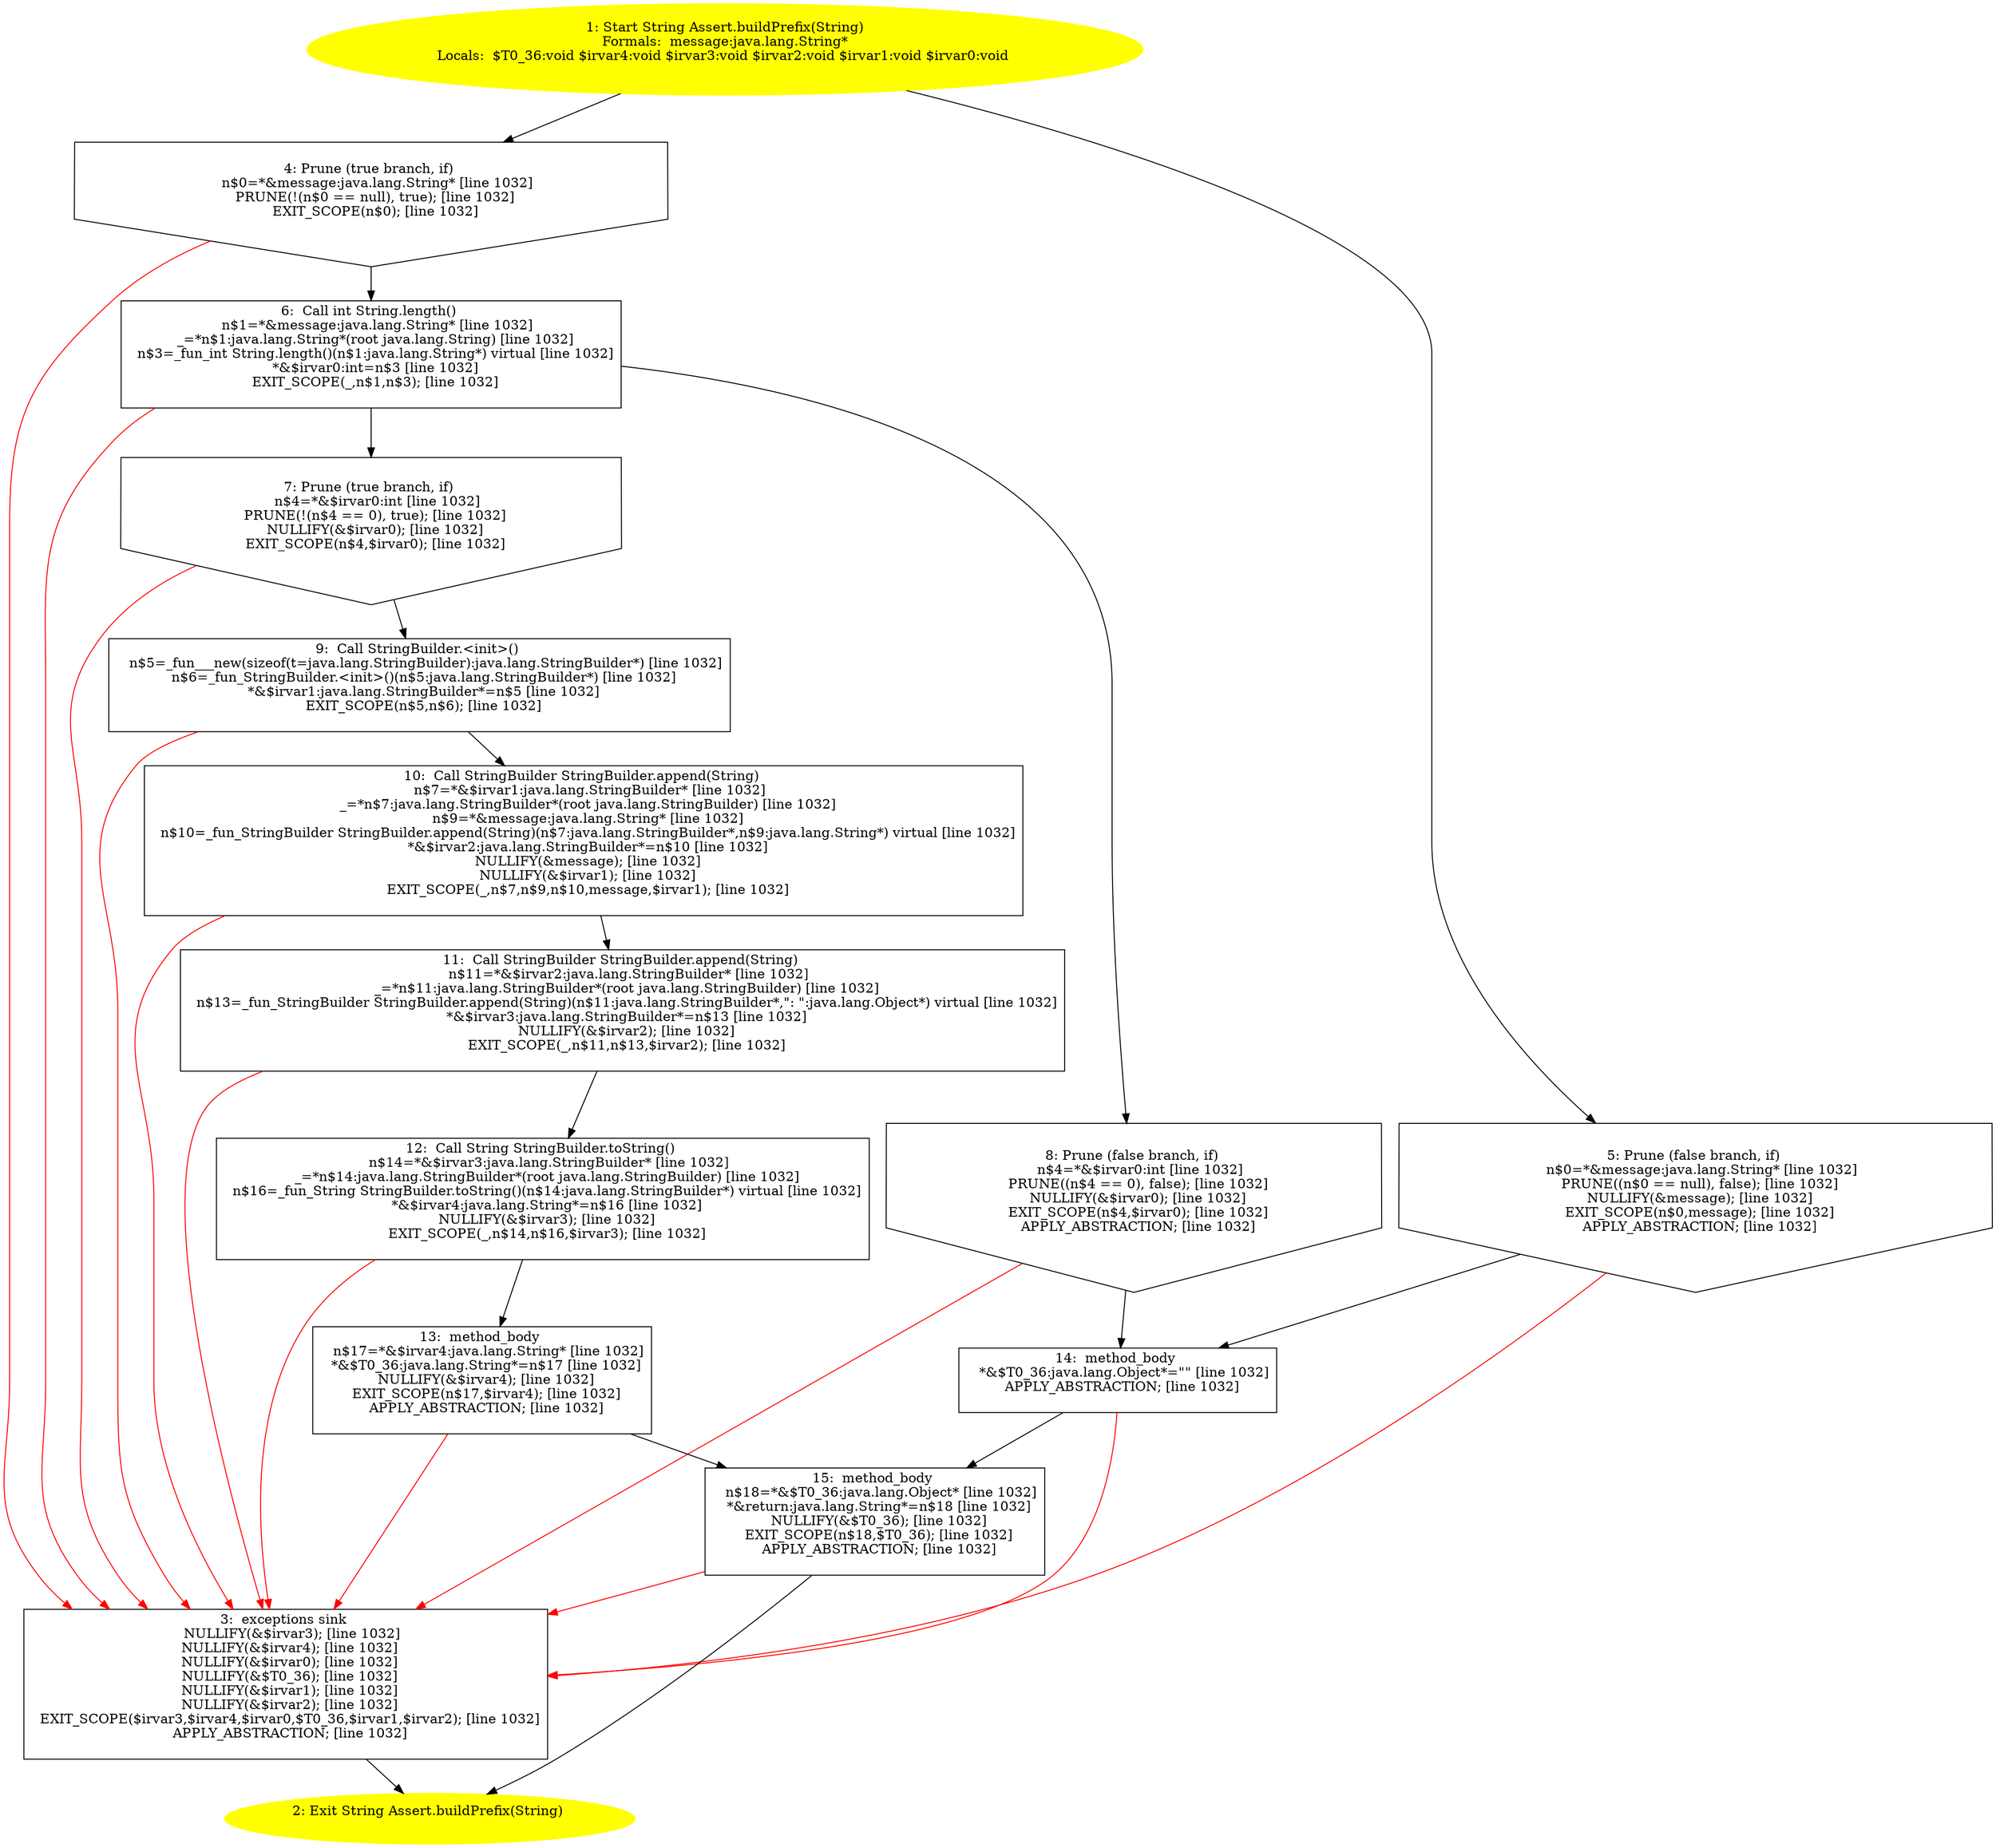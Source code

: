 /* @generated */
digraph cfg {
"org.junit.Assert.buildPrefix(java.lang.String):java.lang.String.a963d7a19318e0d64d042d9b35ba4377_1" [label="1: Start String Assert.buildPrefix(String)\nFormals:  message:java.lang.String*\nLocals:  $T0_36:void $irvar4:void $irvar3:void $irvar2:void $irvar1:void $irvar0:void \n  " color=yellow style=filled]
	

	 "org.junit.Assert.buildPrefix(java.lang.String):java.lang.String.a963d7a19318e0d64d042d9b35ba4377_1" -> "org.junit.Assert.buildPrefix(java.lang.String):java.lang.String.a963d7a19318e0d64d042d9b35ba4377_4" ;
	 "org.junit.Assert.buildPrefix(java.lang.String):java.lang.String.a963d7a19318e0d64d042d9b35ba4377_1" -> "org.junit.Assert.buildPrefix(java.lang.String):java.lang.String.a963d7a19318e0d64d042d9b35ba4377_5" ;
"org.junit.Assert.buildPrefix(java.lang.String):java.lang.String.a963d7a19318e0d64d042d9b35ba4377_2" [label="2: Exit String Assert.buildPrefix(String) \n  " color=yellow style=filled]
	

"org.junit.Assert.buildPrefix(java.lang.String):java.lang.String.a963d7a19318e0d64d042d9b35ba4377_3" [label="3:  exceptions sink \n   NULLIFY(&$irvar3); [line 1032]\n  NULLIFY(&$irvar4); [line 1032]\n  NULLIFY(&$irvar0); [line 1032]\n  NULLIFY(&$T0_36); [line 1032]\n  NULLIFY(&$irvar1); [line 1032]\n  NULLIFY(&$irvar2); [line 1032]\n  EXIT_SCOPE($irvar3,$irvar4,$irvar0,$T0_36,$irvar1,$irvar2); [line 1032]\n  APPLY_ABSTRACTION; [line 1032]\n " shape="box"]
	

	 "org.junit.Assert.buildPrefix(java.lang.String):java.lang.String.a963d7a19318e0d64d042d9b35ba4377_3" -> "org.junit.Assert.buildPrefix(java.lang.String):java.lang.String.a963d7a19318e0d64d042d9b35ba4377_2" ;
"org.junit.Assert.buildPrefix(java.lang.String):java.lang.String.a963d7a19318e0d64d042d9b35ba4377_4" [label="4: Prune (true branch, if) \n   n$0=*&message:java.lang.String* [line 1032]\n  PRUNE(!(n$0 == null), true); [line 1032]\n  EXIT_SCOPE(n$0); [line 1032]\n " shape="invhouse"]
	

	 "org.junit.Assert.buildPrefix(java.lang.String):java.lang.String.a963d7a19318e0d64d042d9b35ba4377_4" -> "org.junit.Assert.buildPrefix(java.lang.String):java.lang.String.a963d7a19318e0d64d042d9b35ba4377_6" ;
	 "org.junit.Assert.buildPrefix(java.lang.String):java.lang.String.a963d7a19318e0d64d042d9b35ba4377_4" -> "org.junit.Assert.buildPrefix(java.lang.String):java.lang.String.a963d7a19318e0d64d042d9b35ba4377_3" [color="red" ];
"org.junit.Assert.buildPrefix(java.lang.String):java.lang.String.a963d7a19318e0d64d042d9b35ba4377_5" [label="5: Prune (false branch, if) \n   n$0=*&message:java.lang.String* [line 1032]\n  PRUNE((n$0 == null), false); [line 1032]\n  NULLIFY(&message); [line 1032]\n  EXIT_SCOPE(n$0,message); [line 1032]\n  APPLY_ABSTRACTION; [line 1032]\n " shape="invhouse"]
	

	 "org.junit.Assert.buildPrefix(java.lang.String):java.lang.String.a963d7a19318e0d64d042d9b35ba4377_5" -> "org.junit.Assert.buildPrefix(java.lang.String):java.lang.String.a963d7a19318e0d64d042d9b35ba4377_14" ;
	 "org.junit.Assert.buildPrefix(java.lang.String):java.lang.String.a963d7a19318e0d64d042d9b35ba4377_5" -> "org.junit.Assert.buildPrefix(java.lang.String):java.lang.String.a963d7a19318e0d64d042d9b35ba4377_3" [color="red" ];
"org.junit.Assert.buildPrefix(java.lang.String):java.lang.String.a963d7a19318e0d64d042d9b35ba4377_6" [label="6:  Call int String.length() \n   n$1=*&message:java.lang.String* [line 1032]\n  _=*n$1:java.lang.String*(root java.lang.String) [line 1032]\n  n$3=_fun_int String.length()(n$1:java.lang.String*) virtual [line 1032]\n  *&$irvar0:int=n$3 [line 1032]\n  EXIT_SCOPE(_,n$1,n$3); [line 1032]\n " shape="box"]
	

	 "org.junit.Assert.buildPrefix(java.lang.String):java.lang.String.a963d7a19318e0d64d042d9b35ba4377_6" -> "org.junit.Assert.buildPrefix(java.lang.String):java.lang.String.a963d7a19318e0d64d042d9b35ba4377_7" ;
	 "org.junit.Assert.buildPrefix(java.lang.String):java.lang.String.a963d7a19318e0d64d042d9b35ba4377_6" -> "org.junit.Assert.buildPrefix(java.lang.String):java.lang.String.a963d7a19318e0d64d042d9b35ba4377_8" ;
	 "org.junit.Assert.buildPrefix(java.lang.String):java.lang.String.a963d7a19318e0d64d042d9b35ba4377_6" -> "org.junit.Assert.buildPrefix(java.lang.String):java.lang.String.a963d7a19318e0d64d042d9b35ba4377_3" [color="red" ];
"org.junit.Assert.buildPrefix(java.lang.String):java.lang.String.a963d7a19318e0d64d042d9b35ba4377_7" [label="7: Prune (true branch, if) \n   n$4=*&$irvar0:int [line 1032]\n  PRUNE(!(n$4 == 0), true); [line 1032]\n  NULLIFY(&$irvar0); [line 1032]\n  EXIT_SCOPE(n$4,$irvar0); [line 1032]\n " shape="invhouse"]
	

	 "org.junit.Assert.buildPrefix(java.lang.String):java.lang.String.a963d7a19318e0d64d042d9b35ba4377_7" -> "org.junit.Assert.buildPrefix(java.lang.String):java.lang.String.a963d7a19318e0d64d042d9b35ba4377_9" ;
	 "org.junit.Assert.buildPrefix(java.lang.String):java.lang.String.a963d7a19318e0d64d042d9b35ba4377_7" -> "org.junit.Assert.buildPrefix(java.lang.String):java.lang.String.a963d7a19318e0d64d042d9b35ba4377_3" [color="red" ];
"org.junit.Assert.buildPrefix(java.lang.String):java.lang.String.a963d7a19318e0d64d042d9b35ba4377_8" [label="8: Prune (false branch, if) \n   n$4=*&$irvar0:int [line 1032]\n  PRUNE((n$4 == 0), false); [line 1032]\n  NULLIFY(&$irvar0); [line 1032]\n  EXIT_SCOPE(n$4,$irvar0); [line 1032]\n  APPLY_ABSTRACTION; [line 1032]\n " shape="invhouse"]
	

	 "org.junit.Assert.buildPrefix(java.lang.String):java.lang.String.a963d7a19318e0d64d042d9b35ba4377_8" -> "org.junit.Assert.buildPrefix(java.lang.String):java.lang.String.a963d7a19318e0d64d042d9b35ba4377_14" ;
	 "org.junit.Assert.buildPrefix(java.lang.String):java.lang.String.a963d7a19318e0d64d042d9b35ba4377_8" -> "org.junit.Assert.buildPrefix(java.lang.String):java.lang.String.a963d7a19318e0d64d042d9b35ba4377_3" [color="red" ];
"org.junit.Assert.buildPrefix(java.lang.String):java.lang.String.a963d7a19318e0d64d042d9b35ba4377_9" [label="9:  Call StringBuilder.<init>() \n   n$5=_fun___new(sizeof(t=java.lang.StringBuilder):java.lang.StringBuilder*) [line 1032]\n  n$6=_fun_StringBuilder.<init>()(n$5:java.lang.StringBuilder*) [line 1032]\n  *&$irvar1:java.lang.StringBuilder*=n$5 [line 1032]\n  EXIT_SCOPE(n$5,n$6); [line 1032]\n " shape="box"]
	

	 "org.junit.Assert.buildPrefix(java.lang.String):java.lang.String.a963d7a19318e0d64d042d9b35ba4377_9" -> "org.junit.Assert.buildPrefix(java.lang.String):java.lang.String.a963d7a19318e0d64d042d9b35ba4377_10" ;
	 "org.junit.Assert.buildPrefix(java.lang.String):java.lang.String.a963d7a19318e0d64d042d9b35ba4377_9" -> "org.junit.Assert.buildPrefix(java.lang.String):java.lang.String.a963d7a19318e0d64d042d9b35ba4377_3" [color="red" ];
"org.junit.Assert.buildPrefix(java.lang.String):java.lang.String.a963d7a19318e0d64d042d9b35ba4377_10" [label="10:  Call StringBuilder StringBuilder.append(String) \n   n$7=*&$irvar1:java.lang.StringBuilder* [line 1032]\n  _=*n$7:java.lang.StringBuilder*(root java.lang.StringBuilder) [line 1032]\n  n$9=*&message:java.lang.String* [line 1032]\n  n$10=_fun_StringBuilder StringBuilder.append(String)(n$7:java.lang.StringBuilder*,n$9:java.lang.String*) virtual [line 1032]\n  *&$irvar2:java.lang.StringBuilder*=n$10 [line 1032]\n  NULLIFY(&message); [line 1032]\n  NULLIFY(&$irvar1); [line 1032]\n  EXIT_SCOPE(_,n$7,n$9,n$10,message,$irvar1); [line 1032]\n " shape="box"]
	

	 "org.junit.Assert.buildPrefix(java.lang.String):java.lang.String.a963d7a19318e0d64d042d9b35ba4377_10" -> "org.junit.Assert.buildPrefix(java.lang.String):java.lang.String.a963d7a19318e0d64d042d9b35ba4377_11" ;
	 "org.junit.Assert.buildPrefix(java.lang.String):java.lang.String.a963d7a19318e0d64d042d9b35ba4377_10" -> "org.junit.Assert.buildPrefix(java.lang.String):java.lang.String.a963d7a19318e0d64d042d9b35ba4377_3" [color="red" ];
"org.junit.Assert.buildPrefix(java.lang.String):java.lang.String.a963d7a19318e0d64d042d9b35ba4377_11" [label="11:  Call StringBuilder StringBuilder.append(String) \n   n$11=*&$irvar2:java.lang.StringBuilder* [line 1032]\n  _=*n$11:java.lang.StringBuilder*(root java.lang.StringBuilder) [line 1032]\n  n$13=_fun_StringBuilder StringBuilder.append(String)(n$11:java.lang.StringBuilder*,\": \":java.lang.Object*) virtual [line 1032]\n  *&$irvar3:java.lang.StringBuilder*=n$13 [line 1032]\n  NULLIFY(&$irvar2); [line 1032]\n  EXIT_SCOPE(_,n$11,n$13,$irvar2); [line 1032]\n " shape="box"]
	

	 "org.junit.Assert.buildPrefix(java.lang.String):java.lang.String.a963d7a19318e0d64d042d9b35ba4377_11" -> "org.junit.Assert.buildPrefix(java.lang.String):java.lang.String.a963d7a19318e0d64d042d9b35ba4377_12" ;
	 "org.junit.Assert.buildPrefix(java.lang.String):java.lang.String.a963d7a19318e0d64d042d9b35ba4377_11" -> "org.junit.Assert.buildPrefix(java.lang.String):java.lang.String.a963d7a19318e0d64d042d9b35ba4377_3" [color="red" ];
"org.junit.Assert.buildPrefix(java.lang.String):java.lang.String.a963d7a19318e0d64d042d9b35ba4377_12" [label="12:  Call String StringBuilder.toString() \n   n$14=*&$irvar3:java.lang.StringBuilder* [line 1032]\n  _=*n$14:java.lang.StringBuilder*(root java.lang.StringBuilder) [line 1032]\n  n$16=_fun_String StringBuilder.toString()(n$14:java.lang.StringBuilder*) virtual [line 1032]\n  *&$irvar4:java.lang.String*=n$16 [line 1032]\n  NULLIFY(&$irvar3); [line 1032]\n  EXIT_SCOPE(_,n$14,n$16,$irvar3); [line 1032]\n " shape="box"]
	

	 "org.junit.Assert.buildPrefix(java.lang.String):java.lang.String.a963d7a19318e0d64d042d9b35ba4377_12" -> "org.junit.Assert.buildPrefix(java.lang.String):java.lang.String.a963d7a19318e0d64d042d9b35ba4377_13" ;
	 "org.junit.Assert.buildPrefix(java.lang.String):java.lang.String.a963d7a19318e0d64d042d9b35ba4377_12" -> "org.junit.Assert.buildPrefix(java.lang.String):java.lang.String.a963d7a19318e0d64d042d9b35ba4377_3" [color="red" ];
"org.junit.Assert.buildPrefix(java.lang.String):java.lang.String.a963d7a19318e0d64d042d9b35ba4377_13" [label="13:  method_body \n   n$17=*&$irvar4:java.lang.String* [line 1032]\n  *&$T0_36:java.lang.String*=n$17 [line 1032]\n  NULLIFY(&$irvar4); [line 1032]\n  EXIT_SCOPE(n$17,$irvar4); [line 1032]\n  APPLY_ABSTRACTION; [line 1032]\n " shape="box"]
	

	 "org.junit.Assert.buildPrefix(java.lang.String):java.lang.String.a963d7a19318e0d64d042d9b35ba4377_13" -> "org.junit.Assert.buildPrefix(java.lang.String):java.lang.String.a963d7a19318e0d64d042d9b35ba4377_15" ;
	 "org.junit.Assert.buildPrefix(java.lang.String):java.lang.String.a963d7a19318e0d64d042d9b35ba4377_13" -> "org.junit.Assert.buildPrefix(java.lang.String):java.lang.String.a963d7a19318e0d64d042d9b35ba4377_3" [color="red" ];
"org.junit.Assert.buildPrefix(java.lang.String):java.lang.String.a963d7a19318e0d64d042d9b35ba4377_14" [label="14:  method_body \n   *&$T0_36:java.lang.Object*=\"\" [line 1032]\n  APPLY_ABSTRACTION; [line 1032]\n " shape="box"]
	

	 "org.junit.Assert.buildPrefix(java.lang.String):java.lang.String.a963d7a19318e0d64d042d9b35ba4377_14" -> "org.junit.Assert.buildPrefix(java.lang.String):java.lang.String.a963d7a19318e0d64d042d9b35ba4377_15" ;
	 "org.junit.Assert.buildPrefix(java.lang.String):java.lang.String.a963d7a19318e0d64d042d9b35ba4377_14" -> "org.junit.Assert.buildPrefix(java.lang.String):java.lang.String.a963d7a19318e0d64d042d9b35ba4377_3" [color="red" ];
"org.junit.Assert.buildPrefix(java.lang.String):java.lang.String.a963d7a19318e0d64d042d9b35ba4377_15" [label="15:  method_body \n   n$18=*&$T0_36:java.lang.Object* [line 1032]\n  *&return:java.lang.String*=n$18 [line 1032]\n  NULLIFY(&$T0_36); [line 1032]\n  EXIT_SCOPE(n$18,$T0_36); [line 1032]\n  APPLY_ABSTRACTION; [line 1032]\n " shape="box"]
	

	 "org.junit.Assert.buildPrefix(java.lang.String):java.lang.String.a963d7a19318e0d64d042d9b35ba4377_15" -> "org.junit.Assert.buildPrefix(java.lang.String):java.lang.String.a963d7a19318e0d64d042d9b35ba4377_2" ;
	 "org.junit.Assert.buildPrefix(java.lang.String):java.lang.String.a963d7a19318e0d64d042d9b35ba4377_15" -> "org.junit.Assert.buildPrefix(java.lang.String):java.lang.String.a963d7a19318e0d64d042d9b35ba4377_3" [color="red" ];
}
